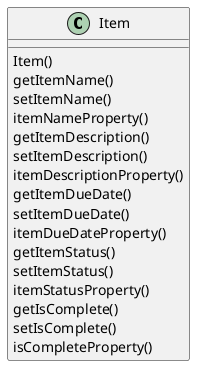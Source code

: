 @startuml
class Item{
Item()
getItemName()
setItemName()
itemNameProperty()
getItemDescription()
setItemDescription()
itemDescriptionProperty()
getItemDueDate()
setItemDueDate()
itemDueDateProperty()
getItemStatus()
setItemStatus()
itemStatusProperty()
getIsComplete()
setIsComplete()
isCompleteProperty()
}

@enduml